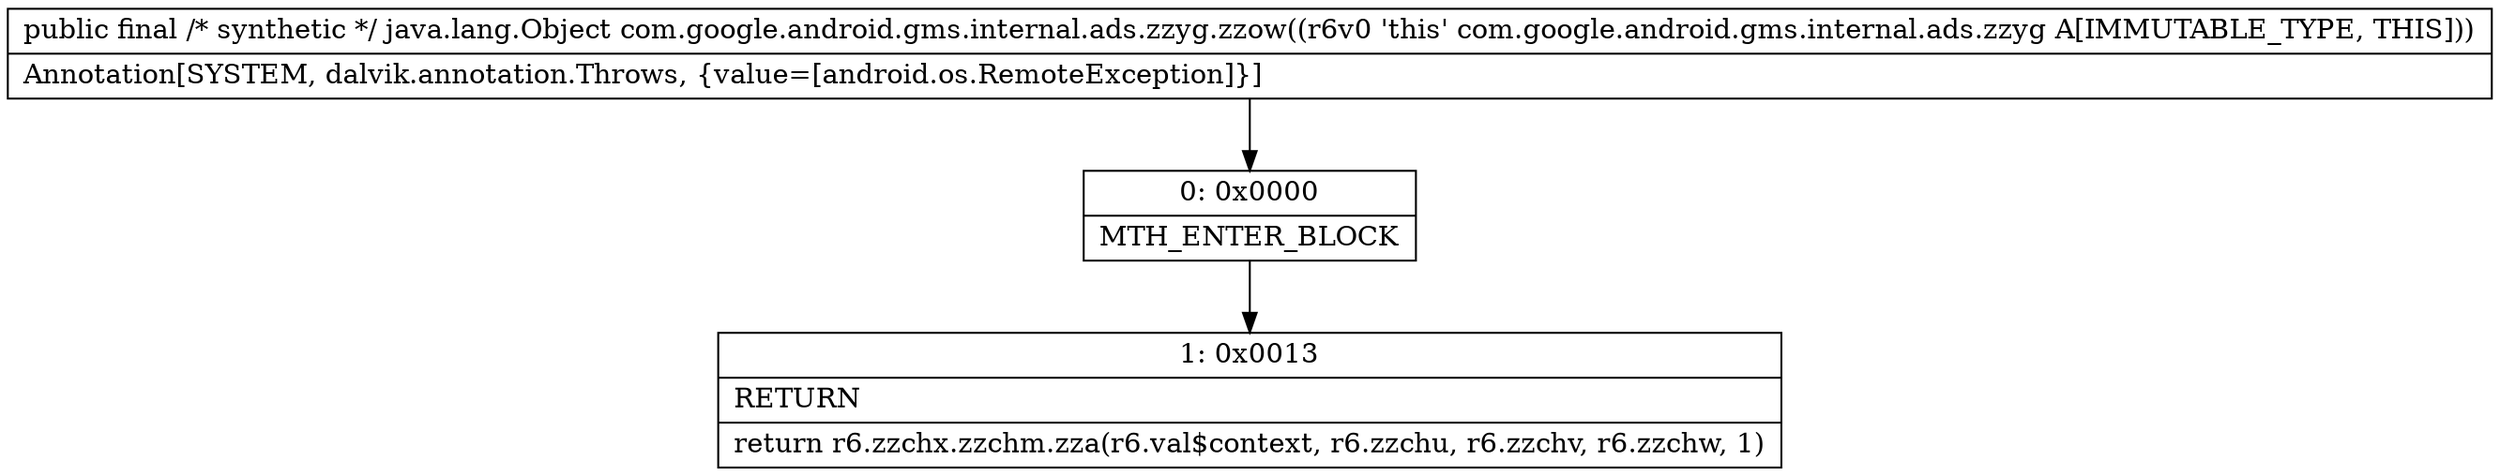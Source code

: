 digraph "CFG forcom.google.android.gms.internal.ads.zzyg.zzow()Ljava\/lang\/Object;" {
Node_0 [shape=record,label="{0\:\ 0x0000|MTH_ENTER_BLOCK\l}"];
Node_1 [shape=record,label="{1\:\ 0x0013|RETURN\l|return r6.zzchx.zzchm.zza(r6.val$context, r6.zzchu, r6.zzchv, r6.zzchw, 1)\l}"];
MethodNode[shape=record,label="{public final \/* synthetic *\/ java.lang.Object com.google.android.gms.internal.ads.zzyg.zzow((r6v0 'this' com.google.android.gms.internal.ads.zzyg A[IMMUTABLE_TYPE, THIS]))  | Annotation[SYSTEM, dalvik.annotation.Throws, \{value=[android.os.RemoteException]\}]\l}"];
MethodNode -> Node_0;
Node_0 -> Node_1;
}

